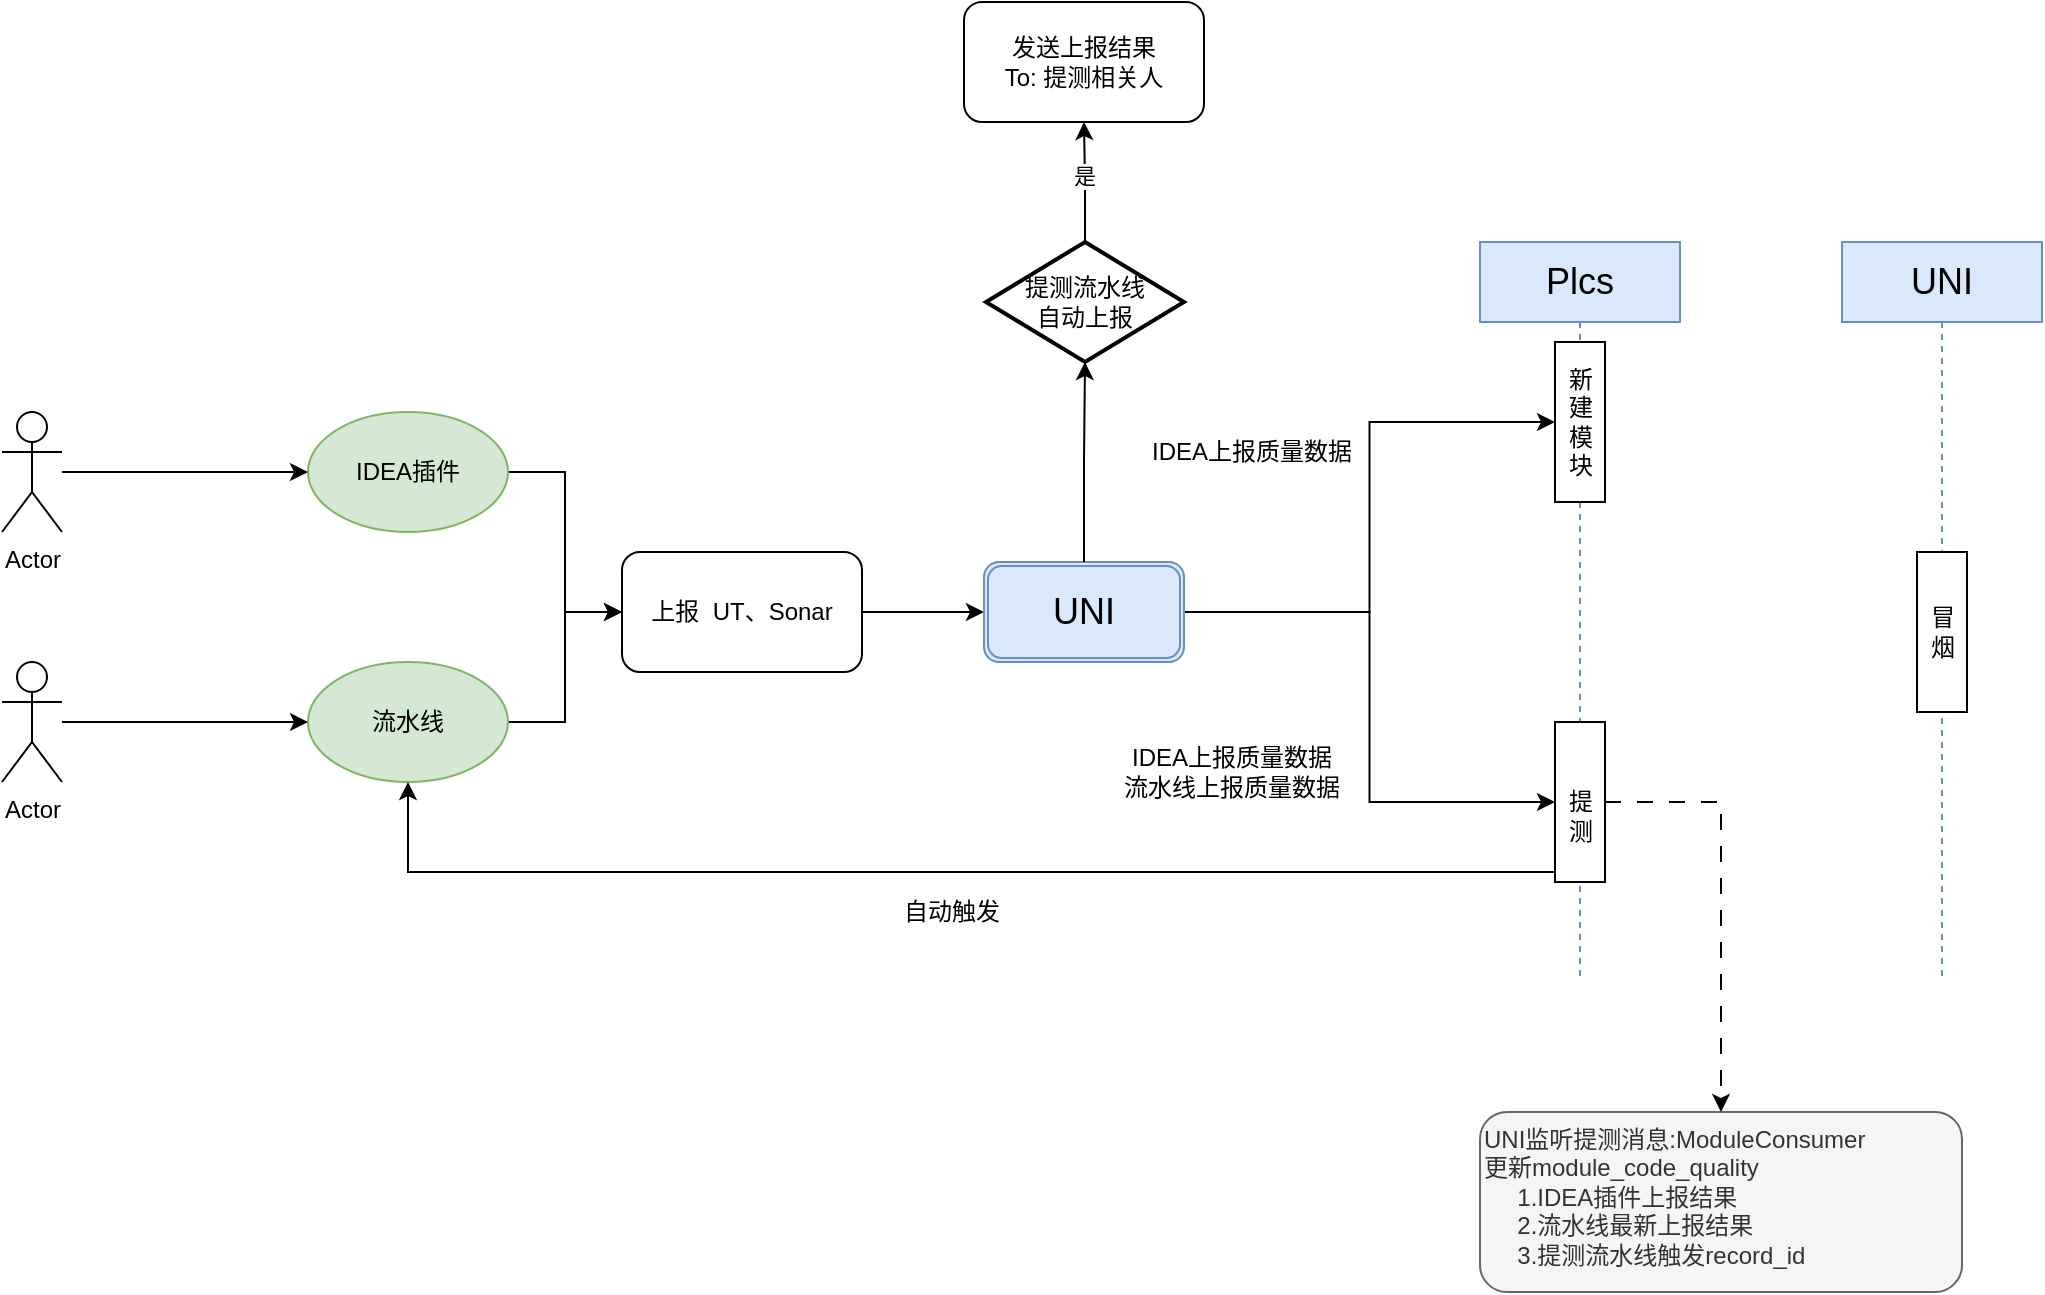 <mxfile version="24.7.8">
  <diagram name="第 1 页" id="VxHALeBs2BCOJVHT1nt_">
    <mxGraphModel dx="3088" dy="746" grid="1" gridSize="10" guides="1" tooltips="1" connect="1" arrows="1" fold="1" page="1" pageScale="1" pageWidth="1654" pageHeight="1169" math="0" shadow="0">
      <root>
        <mxCell id="0" />
        <mxCell id="1" parent="0" />
        <mxCell id="bftgI8BvlsvBfUL7Tlv9-9" style="edgeStyle=orthogonalEdgeStyle;rounded=0;orthogonalLoop=1;jettySize=auto;html=1;entryX=0;entryY=0.5;entryDx=0;entryDy=0;" parent="1" source="bftgI8BvlsvBfUL7Tlv9-5" target="bftgI8BvlsvBfUL7Tlv9-7" edge="1">
          <mxGeometry relative="1" as="geometry" />
        </mxCell>
        <mxCell id="bftgI8BvlsvBfUL7Tlv9-5" value="流水线" style="ellipse;whiteSpace=wrap;html=1;fillColor=#d5e8d4;strokeColor=#82b366;" parent="1" vertex="1">
          <mxGeometry x="-1157" y="425" width="100" height="60" as="geometry" />
        </mxCell>
        <mxCell id="bftgI8BvlsvBfUL7Tlv9-11" style="edgeStyle=orthogonalEdgeStyle;rounded=0;orthogonalLoop=1;jettySize=auto;html=1;entryX=0;entryY=0.5;entryDx=0;entryDy=0;" parent="1" source="bftgI8BvlsvBfUL7Tlv9-6" target="bftgI8BvlsvBfUL7Tlv9-7" edge="1">
          <mxGeometry relative="1" as="geometry" />
        </mxCell>
        <mxCell id="bftgI8BvlsvBfUL7Tlv9-6" value="IDEA插件" style="ellipse;whiteSpace=wrap;html=1;fillColor=#d5e8d4;strokeColor=#82b366;" parent="1" vertex="1">
          <mxGeometry x="-1157" y="300" width="100" height="60" as="geometry" />
        </mxCell>
        <mxCell id="bftgI8BvlsvBfUL7Tlv9-12" value="" style="edgeStyle=orthogonalEdgeStyle;rounded=0;orthogonalLoop=1;jettySize=auto;html=1;" parent="1" source="bftgI8BvlsvBfUL7Tlv9-7" target="bftgI8BvlsvBfUL7Tlv9-8" edge="1">
          <mxGeometry relative="1" as="geometry" />
        </mxCell>
        <mxCell id="bftgI8BvlsvBfUL7Tlv9-7" value="上报&amp;nbsp; UT、Sonar" style="rounded=1;whiteSpace=wrap;html=1;" parent="1" vertex="1">
          <mxGeometry x="-1000" y="370" width="120" height="60" as="geometry" />
        </mxCell>
        <mxCell id="bftgI8BvlsvBfUL7Tlv9-17" style="edgeStyle=orthogonalEdgeStyle;rounded=0;orthogonalLoop=1;jettySize=auto;html=1;exitX=1;exitY=0.5;exitDx=0;exitDy=0;" parent="1" source="bftgI8BvlsvBfUL7Tlv9-8" target="bftgI8BvlsvBfUL7Tlv9-15" edge="1">
          <mxGeometry relative="1" as="geometry">
            <mxPoint x="-640" y="400" as="sourcePoint" />
          </mxGeometry>
        </mxCell>
        <mxCell id="bftgI8BvlsvBfUL7Tlv9-18" style="edgeStyle=orthogonalEdgeStyle;rounded=0;orthogonalLoop=1;jettySize=auto;html=1;exitX=1;exitY=0.5;exitDx=0;exitDy=0;" parent="1" source="bftgI8BvlsvBfUL7Tlv9-8" target="bftgI8BvlsvBfUL7Tlv9-16" edge="1">
          <mxGeometry relative="1" as="geometry">
            <mxPoint x="-640" y="400" as="sourcePoint" />
          </mxGeometry>
        </mxCell>
        <mxCell id="bftgI8BvlsvBfUL7Tlv9-8" value="&lt;font style=&quot;font-size: 18px;&quot;&gt;UNI&lt;/font&gt;" style="shape=ext;double=1;rounded=1;whiteSpace=wrap;html=1;fillColor=#dae8fc;strokeColor=#6c8ebf;" parent="1" vertex="1">
          <mxGeometry x="-819" y="375" width="100" height="50" as="geometry" />
        </mxCell>
        <mxCell id="bftgI8BvlsvBfUL7Tlv9-14" value="&lt;font style=&quot;font-size: 18px;&quot;&gt;Plcs&lt;/font&gt;" style="shape=umlLifeline;perimeter=lifelinePerimeter;whiteSpace=wrap;html=1;container=1;dropTarget=0;collapsible=0;recursiveResize=0;outlineConnect=0;portConstraint=eastwest;newEdgeStyle={&quot;curved&quot;:0,&quot;rounded&quot;:0};fillColor=#dae8fc;strokeColor=#6c8ebf;" parent="1" vertex="1">
          <mxGeometry x="-571" y="215" width="100" height="370" as="geometry" />
        </mxCell>
        <mxCell id="bftgI8BvlsvBfUL7Tlv9-15" value="新&lt;div&gt;建&lt;/div&gt;&lt;div&gt;模&lt;/div&gt;&lt;div&gt;块&lt;/div&gt;" style="html=1;points=[[0,0,0,0,5],[0,1,0,0,-5],[1,0,0,0,5],[1,1,0,0,-5]];perimeter=orthogonalPerimeter;outlineConnect=0;targetShapes=umlLifeline;portConstraint=eastwest;newEdgeStyle={&quot;curved&quot;:0,&quot;rounded&quot;:0};" parent="bftgI8BvlsvBfUL7Tlv9-14" vertex="1">
          <mxGeometry x="37.5" y="50" width="25" height="80" as="geometry" />
        </mxCell>
        <mxCell id="bftgI8BvlsvBfUL7Tlv9-16" value="&lt;div&gt;&lt;br&gt;&lt;/div&gt;&lt;div&gt;提&lt;/div&gt;&lt;div&gt;测&lt;/div&gt;" style="html=1;points=[[0,0,0,0,5],[0,1,0,0,-5],[1,0,0,0,5],[1,1,0,0,-5]];perimeter=orthogonalPerimeter;outlineConnect=0;targetShapes=umlLifeline;portConstraint=eastwest;newEdgeStyle={&quot;curved&quot;:0,&quot;rounded&quot;:0};" parent="bftgI8BvlsvBfUL7Tlv9-14" vertex="1">
          <mxGeometry x="37.5" y="240" width="25" height="80" as="geometry" />
        </mxCell>
        <mxCell id="bftgI8BvlsvBfUL7Tlv9-21" value="&lt;div&gt;IDEA上报质量数据&lt;/div&gt;" style="text;html=1;align=center;verticalAlign=middle;whiteSpace=wrap;rounded=0;" parent="1" vertex="1">
          <mxGeometry x="-760" y="300" width="150" height="40" as="geometry" />
        </mxCell>
        <mxCell id="bftgI8BvlsvBfUL7Tlv9-22" value="&lt;div&gt;IDEA上报质量数据&lt;/div&gt;&lt;div&gt;流水线上报质量数据&lt;/div&gt;" style="text;html=1;align=center;verticalAlign=middle;whiteSpace=wrap;rounded=0;" parent="1" vertex="1">
          <mxGeometry x="-770" y="460" width="150" height="40" as="geometry" />
        </mxCell>
        <mxCell id="bftgI8BvlsvBfUL7Tlv9-23" style="edgeStyle=orthogonalEdgeStyle;rounded=0;orthogonalLoop=1;jettySize=auto;html=1;curved=0;entryX=0.5;entryY=1;entryDx=0;entryDy=0;exitX=0;exitY=1;exitDx=0;exitDy=-5;exitPerimeter=0;" parent="1" source="bftgI8BvlsvBfUL7Tlv9-16" target="bftgI8BvlsvBfUL7Tlv9-5" edge="1">
          <mxGeometry relative="1" as="geometry" />
        </mxCell>
        <mxCell id="bftgI8BvlsvBfUL7Tlv9-25" style="edgeStyle=orthogonalEdgeStyle;rounded=0;orthogonalLoop=1;jettySize=auto;html=1;entryX=0;entryY=0.5;entryDx=0;entryDy=0;" parent="1" source="bftgI8BvlsvBfUL7Tlv9-24" target="bftgI8BvlsvBfUL7Tlv9-6" edge="1">
          <mxGeometry relative="1" as="geometry" />
        </mxCell>
        <mxCell id="bftgI8BvlsvBfUL7Tlv9-24" value="Actor" style="shape=umlActor;verticalLabelPosition=bottom;verticalAlign=top;html=1;" parent="1" vertex="1">
          <mxGeometry x="-1310" y="300" width="30" height="60" as="geometry" />
        </mxCell>
        <mxCell id="bftgI8BvlsvBfUL7Tlv9-28" style="edgeStyle=orthogonalEdgeStyle;rounded=0;orthogonalLoop=1;jettySize=auto;html=1;entryX=0;entryY=0.5;entryDx=0;entryDy=0;" parent="1" source="bftgI8BvlsvBfUL7Tlv9-27" target="bftgI8BvlsvBfUL7Tlv9-5" edge="1">
          <mxGeometry relative="1" as="geometry" />
        </mxCell>
        <mxCell id="bftgI8BvlsvBfUL7Tlv9-27" value="Actor" style="shape=umlActor;verticalLabelPosition=bottom;verticalAlign=top;html=1;" parent="1" vertex="1">
          <mxGeometry x="-1310" y="425" width="30" height="60" as="geometry" />
        </mxCell>
        <mxCell id="bftgI8BvlsvBfUL7Tlv9-31" value="自动触发" style="text;html=1;align=center;verticalAlign=middle;whiteSpace=wrap;rounded=0;" parent="1" vertex="1">
          <mxGeometry x="-910" y="530" width="150" height="40" as="geometry" />
        </mxCell>
        <mxCell id="bftgI8BvlsvBfUL7Tlv9-35" style="edgeStyle=orthogonalEdgeStyle;rounded=0;orthogonalLoop=1;jettySize=auto;html=1;exitX=0.5;exitY=0;exitDx=0;exitDy=0;exitPerimeter=0;entryX=0.5;entryY=1;entryDx=0;entryDy=0;" parent="1" source="bftgI8BvlsvBfUL7Tlv9-32" target="bftgI8BvlsvBfUL7Tlv9-33" edge="1">
          <mxGeometry relative="1" as="geometry" />
        </mxCell>
        <mxCell id="bftgI8BvlsvBfUL7Tlv9-36" value="是" style="edgeLabel;html=1;align=center;verticalAlign=middle;resizable=0;points=[];" parent="bftgI8BvlsvBfUL7Tlv9-35" vertex="1" connectable="0">
          <mxGeometry x="0.111" relative="1" as="geometry">
            <mxPoint as="offset" />
          </mxGeometry>
        </mxCell>
        <mxCell id="bftgI8BvlsvBfUL7Tlv9-32" value="提测流水线&lt;div&gt;自动上报&lt;/div&gt;" style="strokeWidth=2;html=1;shape=mxgraph.flowchart.decision;whiteSpace=wrap;" parent="1" vertex="1">
          <mxGeometry x="-818" y="215" width="99" height="60" as="geometry" />
        </mxCell>
        <mxCell id="bftgI8BvlsvBfUL7Tlv9-33" value="发送上报结果&lt;div&gt;To: 提测相关人&lt;/div&gt;" style="rounded=1;whiteSpace=wrap;html=1;" parent="1" vertex="1">
          <mxGeometry x="-829" y="95" width="120" height="60" as="geometry" />
        </mxCell>
        <mxCell id="bftgI8BvlsvBfUL7Tlv9-34" style="edgeStyle=orthogonalEdgeStyle;rounded=0;orthogonalLoop=1;jettySize=auto;html=1;exitX=0.5;exitY=0;exitDx=0;exitDy=0;entryX=0.5;entryY=1;entryDx=0;entryDy=0;entryPerimeter=0;" parent="1" source="bftgI8BvlsvBfUL7Tlv9-8" target="bftgI8BvlsvBfUL7Tlv9-32" edge="1">
          <mxGeometry relative="1" as="geometry" />
        </mxCell>
        <mxCell id="bftgI8BvlsvBfUL7Tlv9-37" value="&lt;font style=&quot;font-size: 18px;&quot;&gt;UNI&lt;/font&gt;" style="shape=umlLifeline;perimeter=lifelinePerimeter;whiteSpace=wrap;html=1;container=1;dropTarget=0;collapsible=0;recursiveResize=0;outlineConnect=0;portConstraint=eastwest;newEdgeStyle={&quot;curved&quot;:0,&quot;rounded&quot;:0};fillColor=#dae8fc;strokeColor=#6c8ebf;" parent="1" vertex="1">
          <mxGeometry x="-390" y="215" width="100" height="370" as="geometry" />
        </mxCell>
        <mxCell id="bftgI8BvlsvBfUL7Tlv9-38" value="冒&lt;div&gt;烟&lt;/div&gt;" style="html=1;points=[[0,0,0,0,5],[0,1,0,0,-5],[1,0,0,0,5],[1,1,0,0,-5]];perimeter=orthogonalPerimeter;outlineConnect=0;targetShapes=umlLifeline;portConstraint=eastwest;newEdgeStyle={&quot;curved&quot;:0,&quot;rounded&quot;:0};" parent="bftgI8BvlsvBfUL7Tlv9-37" vertex="1">
          <mxGeometry x="37.5" y="155" width="25" height="80" as="geometry" />
        </mxCell>
        <mxCell id="tmD2W76lVZD35yXt-BVC-1" value="&lt;div&gt;UNI监听提测消息:ModuleConsumer&lt;/div&gt;更新module_code_quality&lt;div&gt;&amp;nbsp; &amp;nbsp; &amp;nbsp;1.IDEA插件上报结果&lt;/div&gt;&lt;div&gt;&amp;nbsp; &amp;nbsp; &amp;nbsp;2.流水线最新上报结果&lt;/div&gt;&lt;div&gt;&amp;nbsp; &amp;nbsp; &amp;nbsp;3.提测流水线触发record_id&lt;/div&gt;" style="rounded=1;whiteSpace=wrap;html=1;fillColor=#f5f5f5;fontColor=#333333;strokeColor=#666666;align=left;verticalAlign=top;" vertex="1" parent="1">
          <mxGeometry x="-571" y="650" width="241" height="90" as="geometry" />
        </mxCell>
        <mxCell id="tmD2W76lVZD35yXt-BVC-2" style="edgeStyle=orthogonalEdgeStyle;rounded=0;orthogonalLoop=1;jettySize=auto;html=1;curved=0;dashed=1;strokeWidth=1;dashPattern=8 8;" edge="1" parent="1" source="bftgI8BvlsvBfUL7Tlv9-16" target="tmD2W76lVZD35yXt-BVC-1">
          <mxGeometry relative="1" as="geometry" />
        </mxCell>
      </root>
    </mxGraphModel>
  </diagram>
</mxfile>

